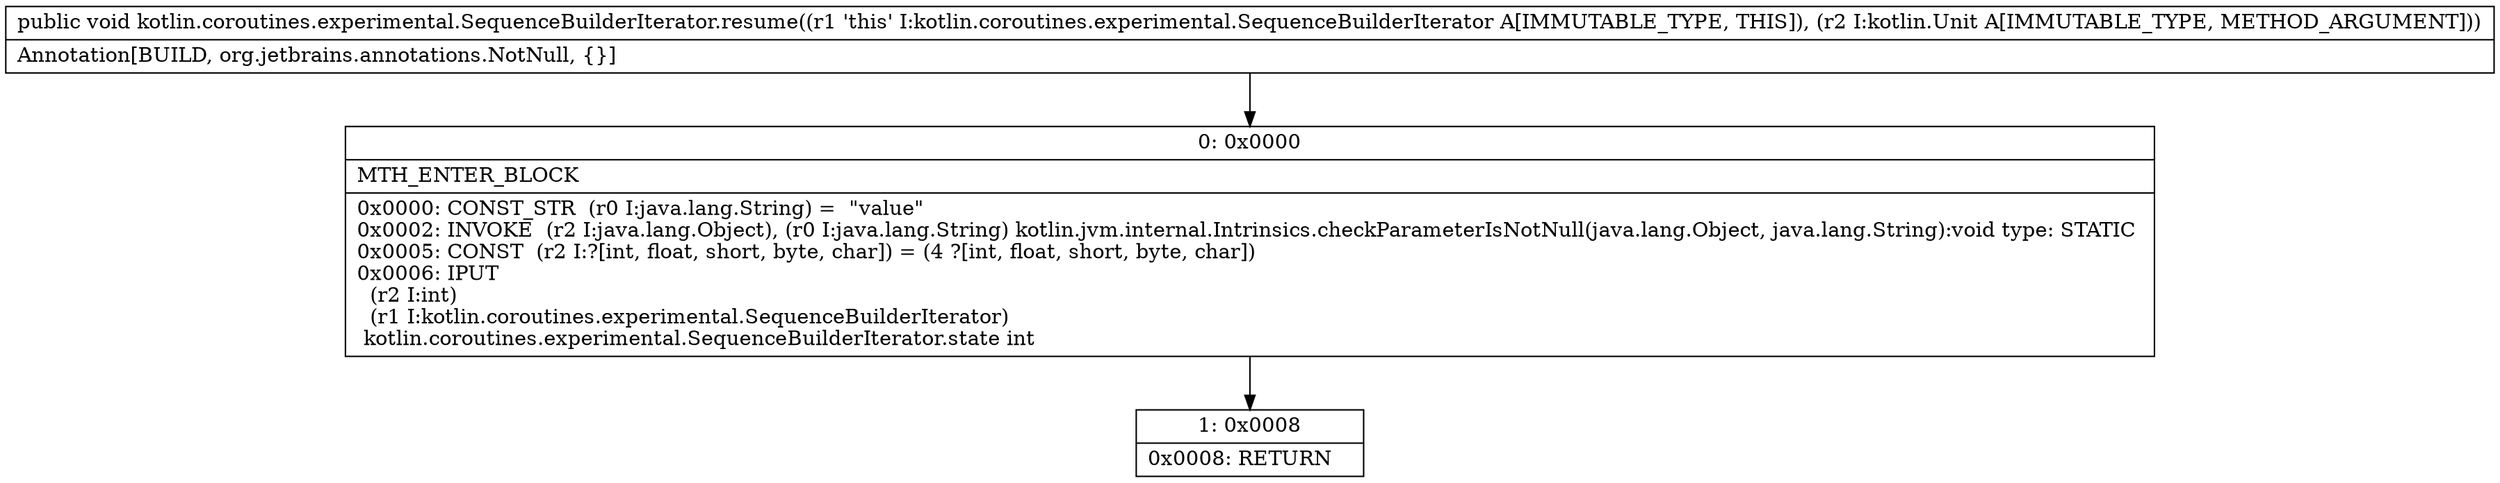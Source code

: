 digraph "CFG forkotlin.coroutines.experimental.SequenceBuilderIterator.resume(Lkotlin\/Unit;)V" {
Node_0 [shape=record,label="{0\:\ 0x0000|MTH_ENTER_BLOCK\l|0x0000: CONST_STR  (r0 I:java.lang.String) =  \"value\" \l0x0002: INVOKE  (r2 I:java.lang.Object), (r0 I:java.lang.String) kotlin.jvm.internal.Intrinsics.checkParameterIsNotNull(java.lang.Object, java.lang.String):void type: STATIC \l0x0005: CONST  (r2 I:?[int, float, short, byte, char]) = (4 ?[int, float, short, byte, char]) \l0x0006: IPUT  \l  (r2 I:int)\l  (r1 I:kotlin.coroutines.experimental.SequenceBuilderIterator)\l kotlin.coroutines.experimental.SequenceBuilderIterator.state int \l}"];
Node_1 [shape=record,label="{1\:\ 0x0008|0x0008: RETURN   \l}"];
MethodNode[shape=record,label="{public void kotlin.coroutines.experimental.SequenceBuilderIterator.resume((r1 'this' I:kotlin.coroutines.experimental.SequenceBuilderIterator A[IMMUTABLE_TYPE, THIS]), (r2 I:kotlin.Unit A[IMMUTABLE_TYPE, METHOD_ARGUMENT]))  | Annotation[BUILD, org.jetbrains.annotations.NotNull, \{\}]\l}"];
MethodNode -> Node_0;
Node_0 -> Node_1;
}


